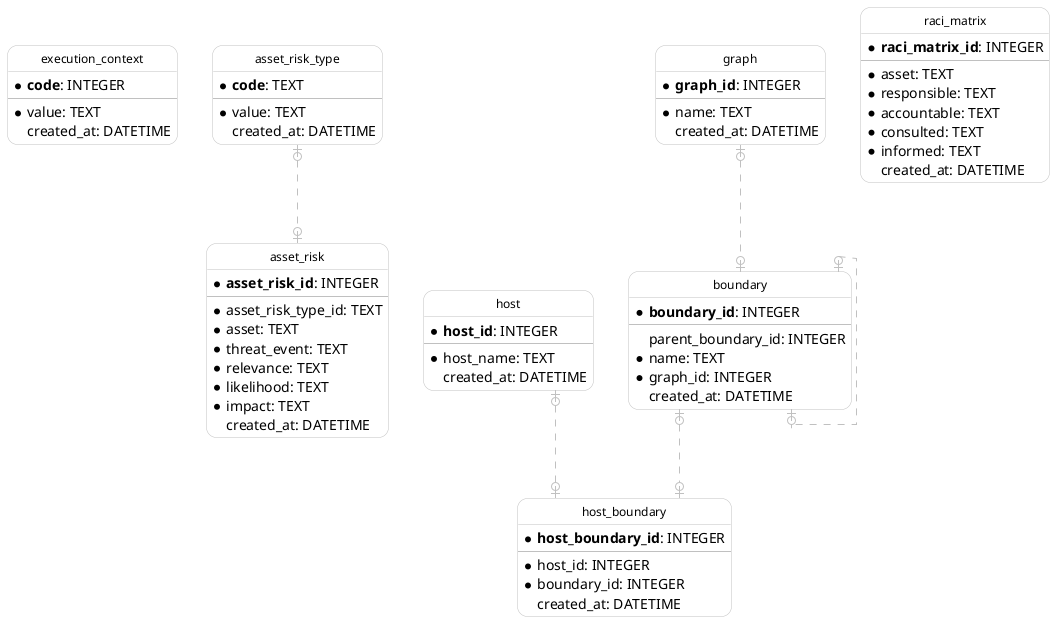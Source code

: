 @startuml IE
  hide circle
  skinparam linetype ortho
  skinparam roundcorner 20
  skinparam class {
    BackgroundColor White
    ArrowColor Silver
    BorderColor Silver
    FontColor Black
    FontSize 12
  }

  entity "execution_context" as execution_context {
    * **code**: INTEGER
    --
    * value: TEXT
      created_at: DATETIME
  }

  entity "asset_risk_type" as asset_risk_type {
    * **code**: TEXT
    --
    * value: TEXT
      created_at: DATETIME
  }

  entity "host" as host {
    * **host_id**: INTEGER
    --
    * host_name: TEXT
      created_at: DATETIME
  }

  entity "graph" as graph {
    * **graph_id**: INTEGER
    --
    * name: TEXT
      created_at: DATETIME
  }

  entity "boundary" as boundary {
    * **boundary_id**: INTEGER
    --
      parent_boundary_id: INTEGER
    * name: TEXT
    * graph_id: INTEGER
      created_at: DATETIME
  }

  entity "host_boundary" as host_boundary {
    * **host_boundary_id**: INTEGER
    --
    * host_id: INTEGER
    * boundary_id: INTEGER
      created_at: DATETIME
  }

  entity "raci_matrix" as raci_matrix {
    * **raci_matrix_id**: INTEGER
    --
    * asset: TEXT
    * responsible: TEXT
    * accountable: TEXT
    * consulted: TEXT
    * informed: TEXT
      created_at: DATETIME
  }

  entity "asset_risk" as asset_risk {
    * **asset_risk_id**: INTEGER
    --
    * asset_risk_type_id: TEXT
    * asset: TEXT
    * threat_event: TEXT
    * relevance: TEXT
    * likelihood: TEXT
    * impact: TEXT
      created_at: DATETIME
  }

  boundary |o..o| boundary
  graph |o..o| boundary
  host |o..o| host_boundary
  boundary |o..o| host_boundary
  asset_risk_type |o..o| asset_risk
@enduml
